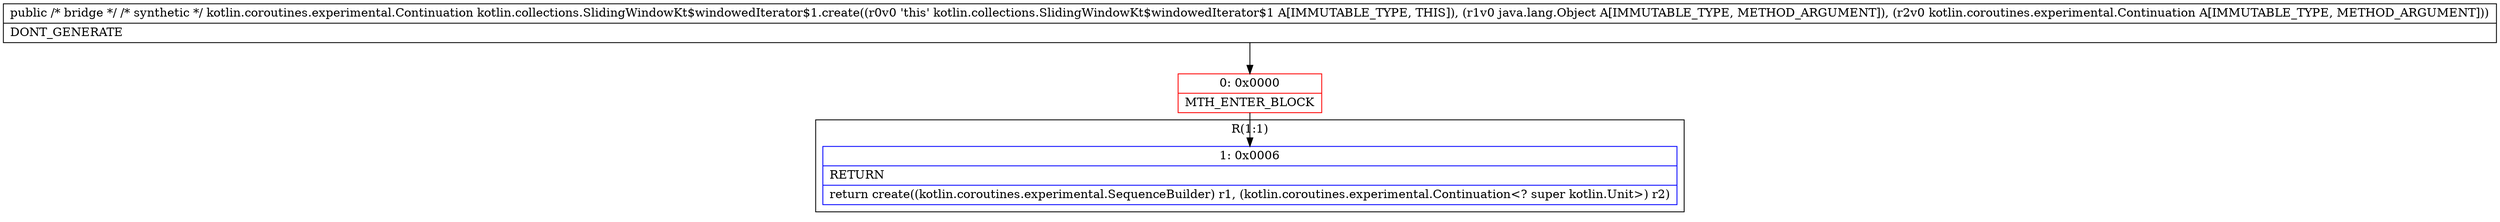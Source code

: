 digraph "CFG forkotlin.collections.SlidingWindowKt$windowedIterator$1.create(Ljava\/lang\/Object;Lkotlin\/coroutines\/experimental\/Continuation;)Lkotlin\/coroutines\/experimental\/Continuation;" {
subgraph cluster_Region_1608222811 {
label = "R(1:1)";
node [shape=record,color=blue];
Node_1 [shape=record,label="{1\:\ 0x0006|RETURN\l|return create((kotlin.coroutines.experimental.SequenceBuilder) r1, (kotlin.coroutines.experimental.Continuation\<? super kotlin.Unit\>) r2)\l}"];
}
Node_0 [shape=record,color=red,label="{0\:\ 0x0000|MTH_ENTER_BLOCK\l}"];
MethodNode[shape=record,label="{public \/* bridge *\/ \/* synthetic *\/ kotlin.coroutines.experimental.Continuation kotlin.collections.SlidingWindowKt$windowedIterator$1.create((r0v0 'this' kotlin.collections.SlidingWindowKt$windowedIterator$1 A[IMMUTABLE_TYPE, THIS]), (r1v0 java.lang.Object A[IMMUTABLE_TYPE, METHOD_ARGUMENT]), (r2v0 kotlin.coroutines.experimental.Continuation A[IMMUTABLE_TYPE, METHOD_ARGUMENT]))  | DONT_GENERATE\l}"];
MethodNode -> Node_0;
Node_0 -> Node_1;
}

